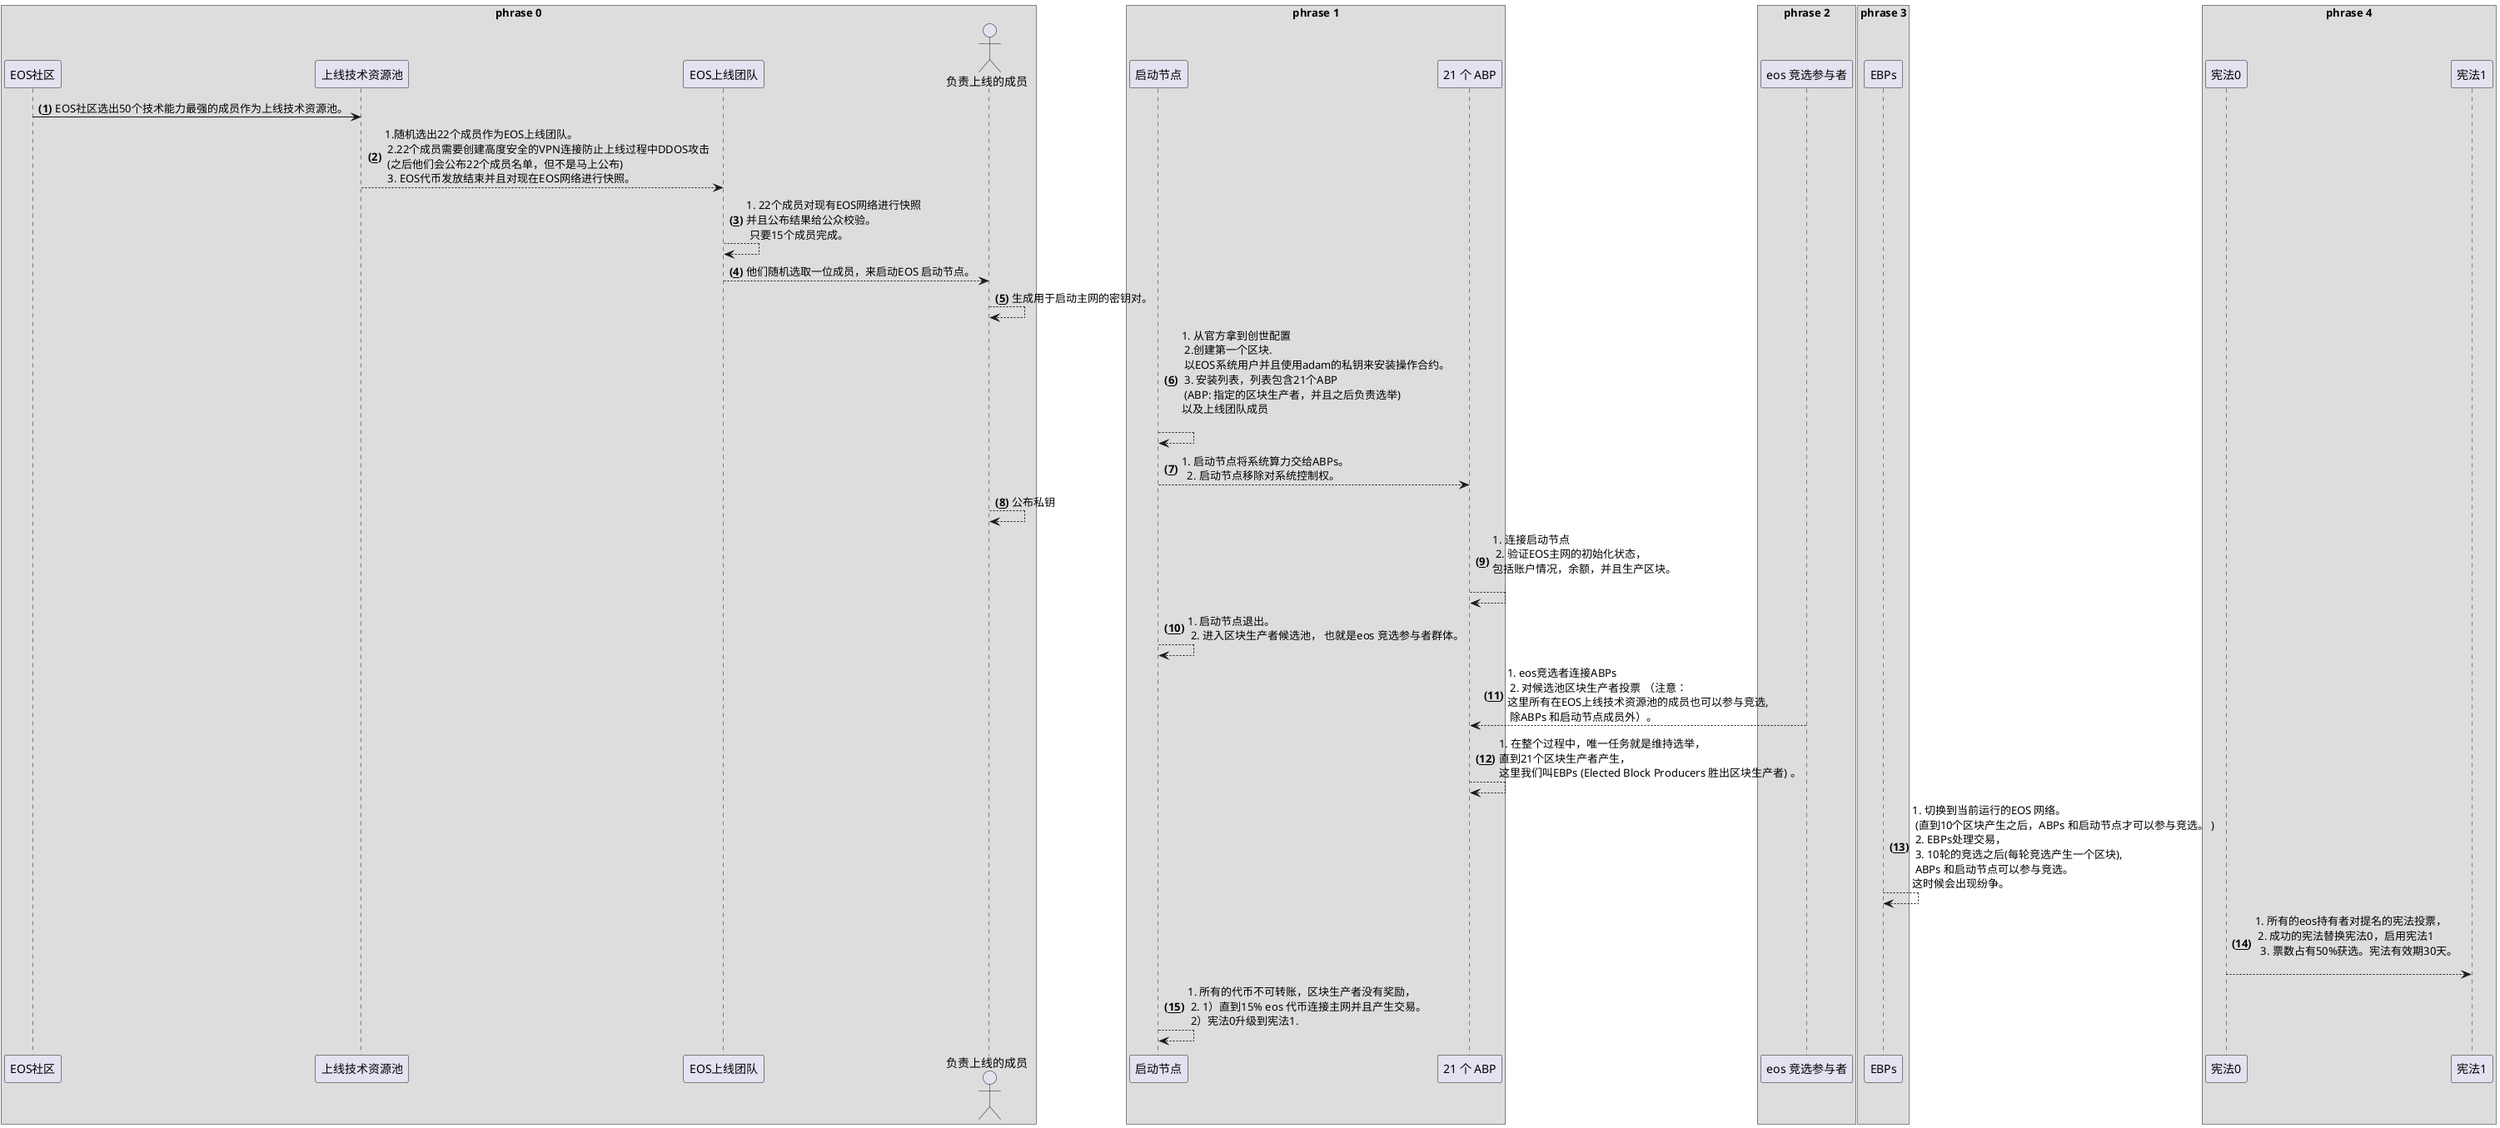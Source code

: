 @startuml
autonumber "<b>(<u>##</u>)"
box "phrase 0"
EOS社区 -> 上线技术资源池: EOS社区选出50个技术能力最强的成员作为上线技术资源池。
上线技术资源池 --> EOS上线团队: 1.随机选出22个成员作为EOS上线团队。\n 2.22个成员需要创建高度安全的VPN连接防止上线过程中DDOS攻击\n (之后他们会公布22个成员名单，但不是马上公布) \n 3. EOS代币发放结束并且对现在EOS网络进行快照。
EOS上线团队 --> EOS上线团队: 1. 22个成员对现有EOS网络进行快照\n并且公布结果给公众校验。\n 只要15个成员完成。
actor "负责上线的成员" as adam
EOS上线团队 --> adam: 他们随机选取一位成员，来启动EOS 启动节点。
end box
box "phrase 1"
adam --> adam: 生成用于启动主网的密钥对。
participant "启动节点" as biosnode
biosnode --> biosnode: 1. 从官方拿到创世配置 \n 2.创建第一个区块. \n 以EOS系统用户并且使用adam的私钥来安装操作合约。 \n 3. 安装列表，列表包含21个ABP \n (ABP: 指定的区块生产者，并且之后负责选举) \n以及上线团队成员 \n
participant "21 个 ABP" as ABPs
biosnode --> ABPs: 1. 启动节点将系统算力交给ABPs。\n  2. 启动节点移除对系统控制权。
adam --> adam: 公布私钥
end box
box "phrase 2"
ABPs --> ABPs: 1. 连接启动节点\n 2. 验证EOS主网的初始化状态，\n包括账户情况，余额，并且生产区块。\n
biosnode --> biosnode: 1. 启动节点退出。\n 2. 进入区块生产者候选池， 也就是eos 竞选参与者群体。
participant "eos 竞选参与者" as eoscontenders
eoscontenders --> ABPs: 1. eos竞选者连接ABPs \n 2. 对候选池区块生产者投票 （注意： \n这里所有在EOS上线技术资源池的成员也可以参与竞选,\n 除ABPs 和启动节点成员外）。
ABPs --> ABPs: 1. 在整个过程中，唯一任务就是维持选举，\n直到21个区块生产者产生，\n这里我们叫EBPs (Elected Block Producers 胜出区块生产者) 。
end box
box "phrase 3"
participant "EBPs" as EBPs
EBPs --> EBPs: 1. 切换到当前运行的EOS 网络。\n (直到10个区块产生之后，ABPs 和启动节点才可以参与竞选。 ) \n 2. EBPs处理交易， \n 3. 10轮的竞选之后(每轮竞选产生一个区块), \n ABPs 和启动节点可以参与竞选。\n这时候会出现纷争。
end box
box "phrase 4"
participant "宪法0" as constitution0
participant "宪法1" as constitution1
constitution0 --> constitution1: 1. 所有的eos持有者对提名的宪法投票，\n 2. 成功的宪法替换宪法0，启用宪法1\n  3. 票数占有50%获选。宪法有效期30天。\n
end box
box "phrase 5"
biosnode --> biosnode: 1. 所有的代币不可转账，区块生产者没有奖励，\n 2. 1）直到15% eos 代币连接主网并且产生交易。 \n 2）宪法0升级到宪法1.
end box
@enduml
